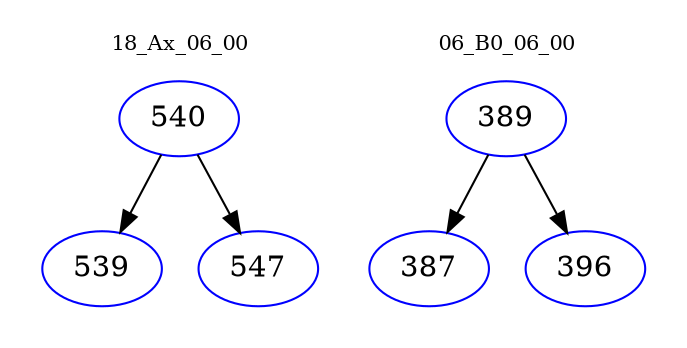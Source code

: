 digraph{
subgraph cluster_0 {
color = white
label = "18_Ax_06_00";
fontsize=10;
T0_540 [label="540", color="blue"]
T0_540 -> T0_539 [color="black"]
T0_539 [label="539", color="blue"]
T0_540 -> T0_547 [color="black"]
T0_547 [label="547", color="blue"]
}
subgraph cluster_1 {
color = white
label = "06_B0_06_00";
fontsize=10;
T1_389 [label="389", color="blue"]
T1_389 -> T1_387 [color="black"]
T1_387 [label="387", color="blue"]
T1_389 -> T1_396 [color="black"]
T1_396 [label="396", color="blue"]
}
}
